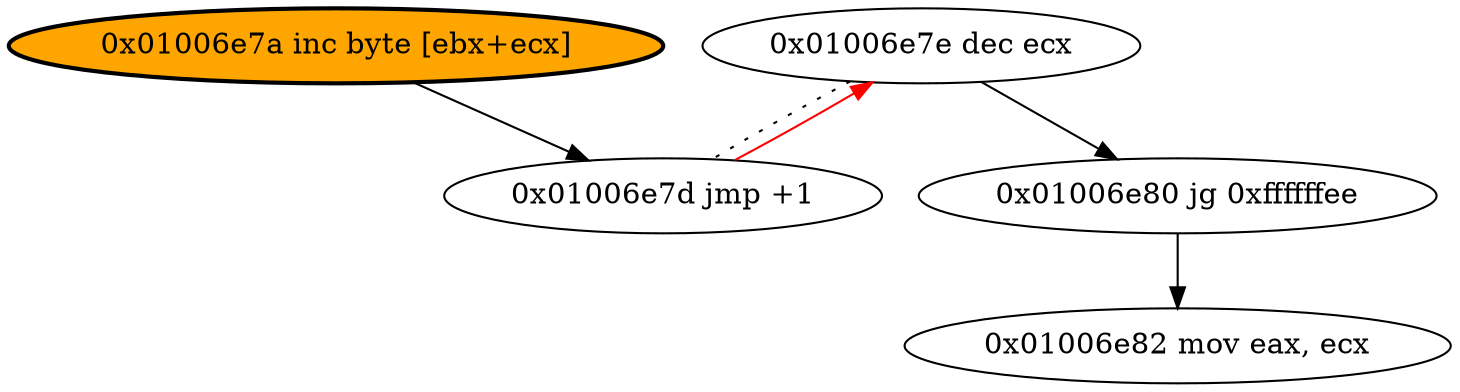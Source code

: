 digraph G {
fontname=cmr10;
labeljust=r
"0x4" [labeljust=r,label="0x01006e7e dec ecx\l"]
"0x0" [label="0x01006e7a inc byte [ebx+ecx]\l", style="bold, filled", fillcolor="orange"]
"0x3" [labeljust=r,label="0x01006e7d jmp +1\l"]
"0x6" [labeljust=r,label="0x01006e80 jg 0xffffffee\l"]
"0x8" [labeljust=r,label="0x01006e82 mov eax, ecx\l"]
"0x4" -> "0x3" [style=dotted,arrowhead=none,color=black]
"0x4" -> "0x6" [color=black]
"0x0" -> "0x3" [color=black]
"0x3" -> "0x4" [color=red]
"0x6" -> "0x8" [color=black]
}
